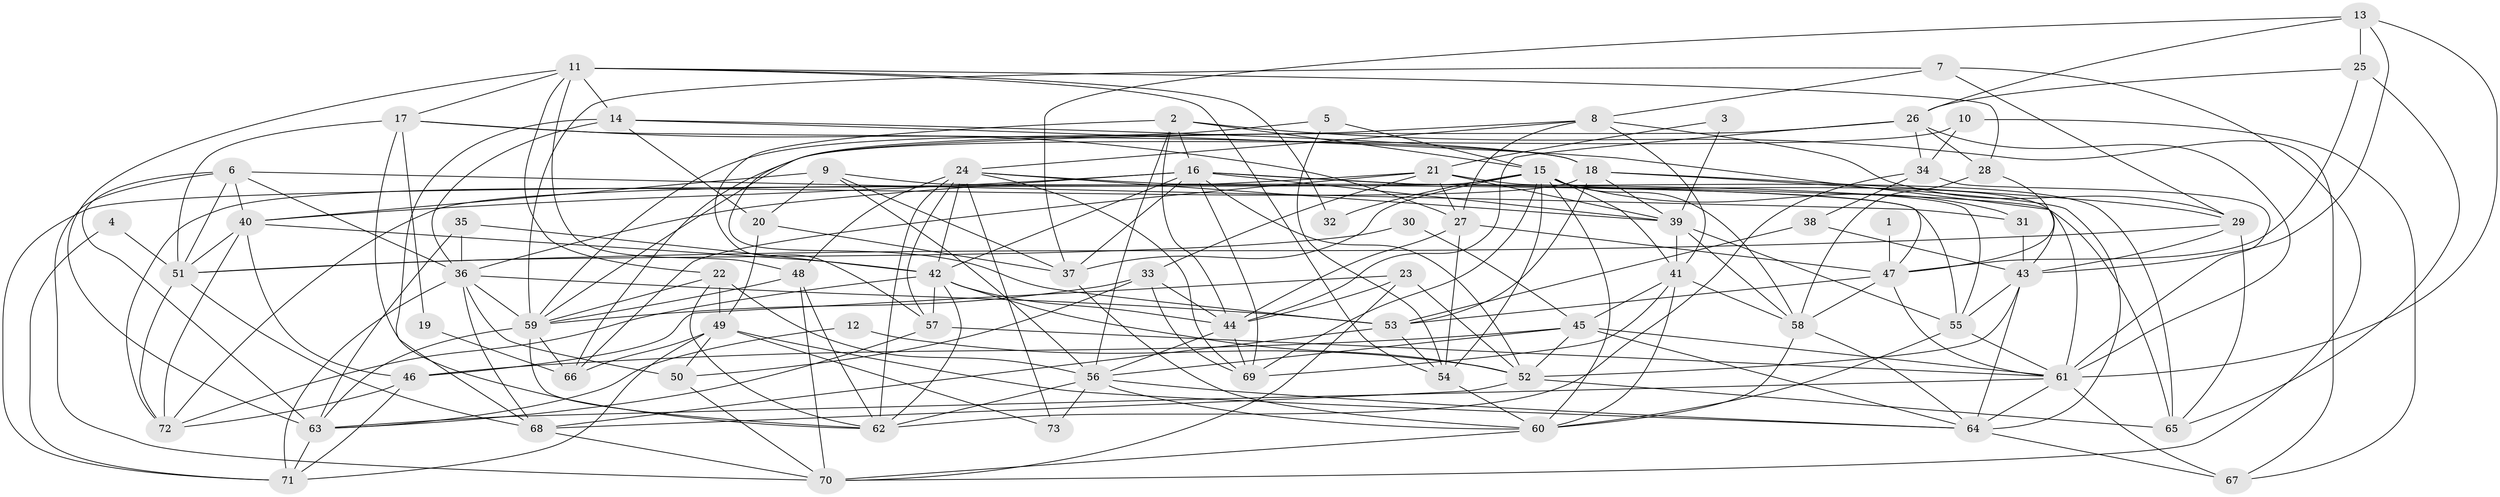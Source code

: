 // original degree distribution, {2: 0.1506849315068493, 4: 0.2465753424657534, 6: 0.0958904109589041, 3: 0.2534246575342466, 5: 0.2054794520547945, 7: 0.03424657534246575, 8: 0.0136986301369863}
// Generated by graph-tools (version 1.1) at 2025/50/03/09/25 03:50:07]
// undirected, 73 vertices, 215 edges
graph export_dot {
graph [start="1"]
  node [color=gray90,style=filled];
  1;
  2;
  3;
  4;
  5;
  6;
  7;
  8;
  9;
  10;
  11;
  12;
  13;
  14;
  15;
  16;
  17;
  18;
  19;
  20;
  21;
  22;
  23;
  24;
  25;
  26;
  27;
  28;
  29;
  30;
  31;
  32;
  33;
  34;
  35;
  36;
  37;
  38;
  39;
  40;
  41;
  42;
  43;
  44;
  45;
  46;
  47;
  48;
  49;
  50;
  51;
  52;
  53;
  54;
  55;
  56;
  57;
  58;
  59;
  60;
  61;
  62;
  63;
  64;
  65;
  66;
  67;
  68;
  69;
  70;
  71;
  72;
  73;
  1 -- 47 [weight=2.0];
  2 -- 15 [weight=1.0];
  2 -- 16 [weight=1.0];
  2 -- 44 [weight=1.0];
  2 -- 56 [weight=1.0];
  2 -- 57 [weight=1.0];
  2 -- 67 [weight=1.0];
  3 -- 21 [weight=1.0];
  3 -- 39 [weight=1.0];
  4 -- 51 [weight=1.0];
  4 -- 71 [weight=1.0];
  5 -- 15 [weight=1.0];
  5 -- 54 [weight=1.0];
  5 -- 59 [weight=1.0];
  6 -- 31 [weight=1.0];
  6 -- 36 [weight=1.0];
  6 -- 40 [weight=1.0];
  6 -- 51 [weight=1.0];
  6 -- 63 [weight=1.0];
  6 -- 70 [weight=1.0];
  7 -- 8 [weight=1.0];
  7 -- 29 [weight=1.0];
  7 -- 59 [weight=1.0];
  7 -- 70 [weight=1.0];
  8 -- 24 [weight=1.0];
  8 -- 27 [weight=1.0];
  8 -- 29 [weight=1.0];
  8 -- 41 [weight=1.0];
  8 -- 53 [weight=1.0];
  9 -- 20 [weight=1.0];
  9 -- 37 [weight=1.0];
  9 -- 40 [weight=1.0];
  9 -- 55 [weight=1.0];
  9 -- 56 [weight=1.0];
  10 -- 34 [weight=1.0];
  10 -- 59 [weight=1.0];
  10 -- 67 [weight=1.0];
  11 -- 14 [weight=1.0];
  11 -- 17 [weight=1.0];
  11 -- 22 [weight=1.0];
  11 -- 28 [weight=1.0];
  11 -- 32 [weight=1.0];
  11 -- 48 [weight=1.0];
  11 -- 54 [weight=1.0];
  11 -- 63 [weight=1.0];
  12 -- 52 [weight=1.0];
  12 -- 63 [weight=1.0];
  13 -- 25 [weight=1.0];
  13 -- 26 [weight=1.0];
  13 -- 37 [weight=1.0];
  13 -- 43 [weight=1.0];
  13 -- 61 [weight=1.0];
  14 -- 18 [weight=1.0];
  14 -- 20 [weight=1.0];
  14 -- 36 [weight=1.0];
  14 -- 43 [weight=1.0];
  14 -- 68 [weight=1.0];
  15 -- 31 [weight=1.0];
  15 -- 32 [weight=1.0];
  15 -- 37 [weight=1.0];
  15 -- 41 [weight=1.0];
  15 -- 54 [weight=1.0];
  15 -- 58 [weight=1.0];
  15 -- 60 [weight=1.0];
  15 -- 61 [weight=1.0];
  15 -- 69 [weight=1.0];
  15 -- 71 [weight=1.0];
  16 -- 36 [weight=1.0];
  16 -- 37 [weight=1.0];
  16 -- 39 [weight=1.0];
  16 -- 40 [weight=1.0];
  16 -- 42 [weight=1.0];
  16 -- 47 [weight=1.0];
  16 -- 52 [weight=1.0];
  16 -- 65 [weight=1.0];
  16 -- 69 [weight=1.0];
  17 -- 18 [weight=1.0];
  17 -- 19 [weight=1.0];
  17 -- 27 [weight=1.0];
  17 -- 51 [weight=1.0];
  17 -- 62 [weight=1.0];
  18 -- 29 [weight=1.0];
  18 -- 39 [weight=1.0];
  18 -- 53 [weight=1.0];
  18 -- 64 [weight=1.0];
  18 -- 72 [weight=1.0];
  19 -- 66 [weight=1.0];
  20 -- 37 [weight=1.0];
  20 -- 49 [weight=1.0];
  21 -- 27 [weight=1.0];
  21 -- 33 [weight=1.0];
  21 -- 39 [weight=1.0];
  21 -- 65 [weight=1.0];
  21 -- 66 [weight=1.0];
  21 -- 72 [weight=1.0];
  22 -- 49 [weight=1.0];
  22 -- 56 [weight=1.0];
  22 -- 59 [weight=1.0];
  22 -- 62 [weight=1.0];
  23 -- 44 [weight=1.0];
  23 -- 46 [weight=1.0];
  23 -- 52 [weight=1.0];
  23 -- 70 [weight=1.0];
  24 -- 39 [weight=1.0];
  24 -- 42 [weight=1.0];
  24 -- 48 [weight=1.0];
  24 -- 55 [weight=1.0];
  24 -- 57 [weight=1.0];
  24 -- 62 [weight=1.0];
  24 -- 69 [weight=1.0];
  24 -- 73 [weight=1.0];
  25 -- 26 [weight=1.0];
  25 -- 47 [weight=1.0];
  25 -- 65 [weight=1.0];
  26 -- 28 [weight=1.0];
  26 -- 34 [weight=1.0];
  26 -- 44 [weight=1.0];
  26 -- 61 [weight=1.0];
  26 -- 66 [weight=1.0];
  27 -- 44 [weight=1.0];
  27 -- 47 [weight=1.0];
  27 -- 54 [weight=1.0];
  28 -- 47 [weight=1.0];
  28 -- 58 [weight=1.0];
  29 -- 43 [weight=1.0];
  29 -- 51 [weight=1.0];
  29 -- 65 [weight=1.0];
  30 -- 45 [weight=1.0];
  30 -- 51 [weight=1.0];
  31 -- 43 [weight=1.0];
  33 -- 44 [weight=1.0];
  33 -- 50 [weight=1.0];
  33 -- 59 [weight=1.0];
  33 -- 69 [weight=1.0];
  34 -- 38 [weight=1.0];
  34 -- 61 [weight=1.0];
  34 -- 62 [weight=1.0];
  35 -- 36 [weight=1.0];
  35 -- 42 [weight=1.0];
  35 -- 63 [weight=1.0];
  36 -- 50 [weight=1.0];
  36 -- 53 [weight=1.0];
  36 -- 59 [weight=1.0];
  36 -- 68 [weight=1.0];
  36 -- 71 [weight=1.0];
  37 -- 60 [weight=1.0];
  38 -- 43 [weight=1.0];
  38 -- 53 [weight=1.0];
  39 -- 41 [weight=1.0];
  39 -- 55 [weight=1.0];
  39 -- 58 [weight=1.0];
  40 -- 42 [weight=1.0];
  40 -- 46 [weight=1.0];
  40 -- 51 [weight=1.0];
  40 -- 72 [weight=1.0];
  41 -- 45 [weight=1.0];
  41 -- 58 [weight=1.0];
  41 -- 60 [weight=1.0];
  41 -- 69 [weight=1.0];
  42 -- 44 [weight=1.0];
  42 -- 52 [weight=1.0];
  42 -- 57 [weight=1.0];
  42 -- 62 [weight=1.0];
  42 -- 72 [weight=1.0];
  43 -- 52 [weight=1.0];
  43 -- 55 [weight=1.0];
  43 -- 64 [weight=1.0];
  44 -- 56 [weight=1.0];
  44 -- 69 [weight=1.0];
  45 -- 46 [weight=1.0];
  45 -- 52 [weight=1.0];
  45 -- 56 [weight=1.0];
  45 -- 61 [weight=1.0];
  45 -- 64 [weight=1.0];
  46 -- 71 [weight=1.0];
  46 -- 72 [weight=1.0];
  47 -- 53 [weight=1.0];
  47 -- 58 [weight=1.0];
  47 -- 61 [weight=1.0];
  48 -- 59 [weight=1.0];
  48 -- 62 [weight=1.0];
  48 -- 70 [weight=1.0];
  49 -- 50 [weight=1.0];
  49 -- 64 [weight=1.0];
  49 -- 66 [weight=1.0];
  49 -- 71 [weight=1.0];
  49 -- 73 [weight=1.0];
  50 -- 70 [weight=1.0];
  51 -- 68 [weight=1.0];
  51 -- 72 [weight=1.0];
  52 -- 65 [weight=1.0];
  52 -- 68 [weight=1.0];
  53 -- 54 [weight=1.0];
  53 -- 68 [weight=1.0];
  54 -- 60 [weight=1.0];
  55 -- 60 [weight=1.0];
  55 -- 61 [weight=1.0];
  56 -- 60 [weight=1.0];
  56 -- 62 [weight=1.0];
  56 -- 64 [weight=1.0];
  56 -- 73 [weight=1.0];
  57 -- 61 [weight=1.0];
  57 -- 63 [weight=1.0];
  58 -- 60 [weight=1.0];
  58 -- 64 [weight=1.0];
  59 -- 62 [weight=1.0];
  59 -- 63 [weight=1.0];
  59 -- 66 [weight=1.0];
  60 -- 70 [weight=1.0];
  61 -- 63 [weight=1.0];
  61 -- 64 [weight=1.0];
  61 -- 67 [weight=1.0];
  63 -- 71 [weight=1.0];
  64 -- 67 [weight=1.0];
  68 -- 70 [weight=1.0];
}
